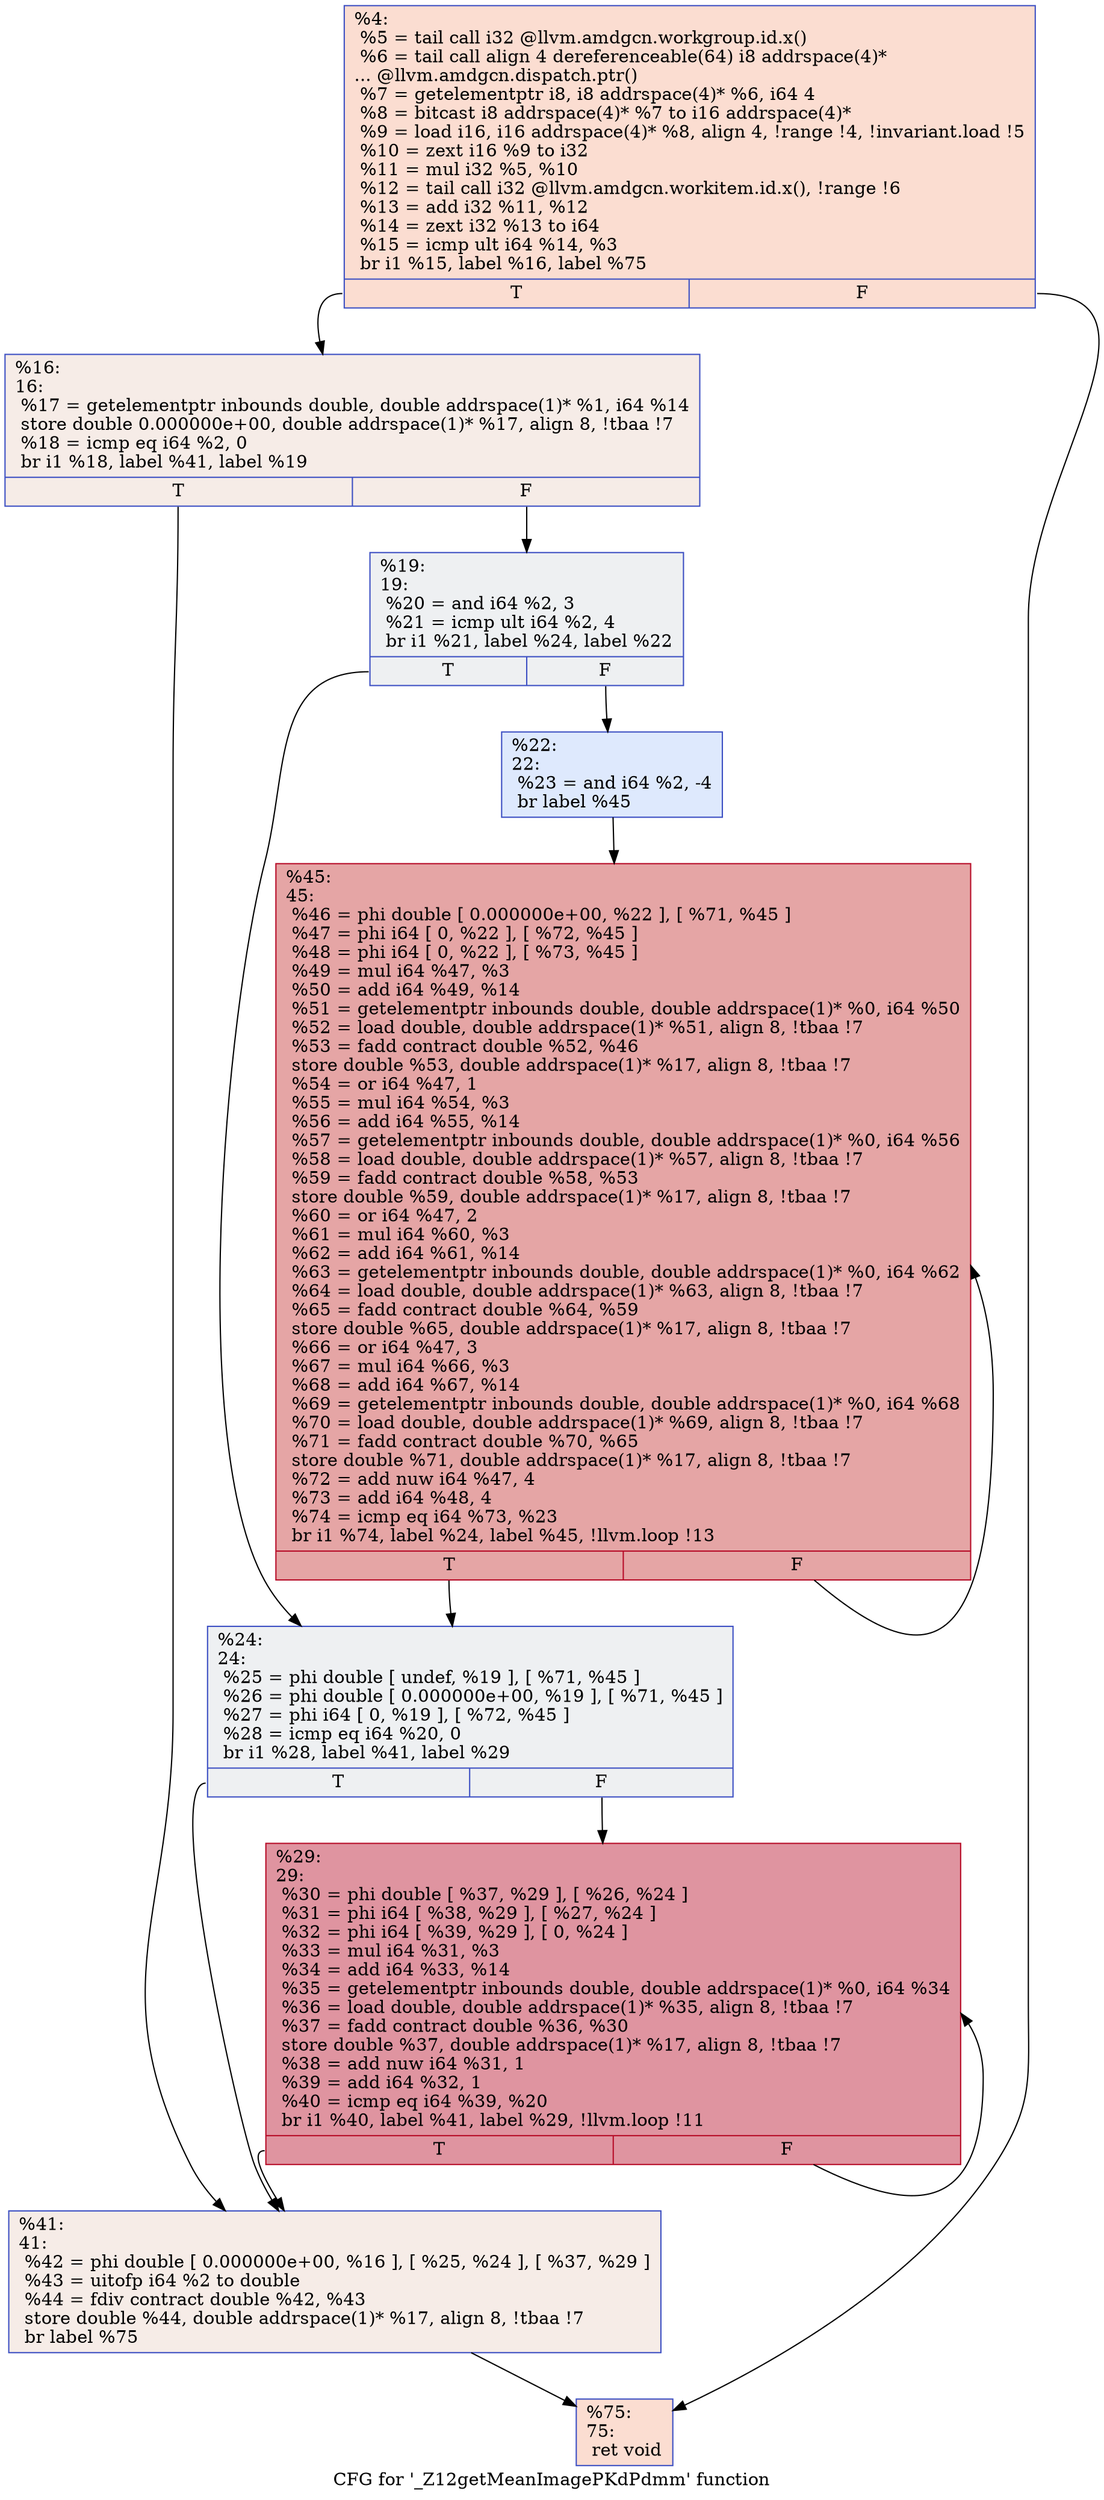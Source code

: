 digraph "CFG for '_Z12getMeanImagePKdPdmm' function" {
	label="CFG for '_Z12getMeanImagePKdPdmm' function";

	Node0x5aebbb0 [shape=record,color="#3d50c3ff", style=filled, fillcolor="#f7b39670",label="{%4:\l  %5 = tail call i32 @llvm.amdgcn.workgroup.id.x()\l  %6 = tail call align 4 dereferenceable(64) i8 addrspace(4)*\l... @llvm.amdgcn.dispatch.ptr()\l  %7 = getelementptr i8, i8 addrspace(4)* %6, i64 4\l  %8 = bitcast i8 addrspace(4)* %7 to i16 addrspace(4)*\l  %9 = load i16, i16 addrspace(4)* %8, align 4, !range !4, !invariant.load !5\l  %10 = zext i16 %9 to i32\l  %11 = mul i32 %5, %10\l  %12 = tail call i32 @llvm.amdgcn.workitem.id.x(), !range !6\l  %13 = add i32 %11, %12\l  %14 = zext i32 %13 to i64\l  %15 = icmp ult i64 %14, %3\l  br i1 %15, label %16, label %75\l|{<s0>T|<s1>F}}"];
	Node0x5aebbb0:s0 -> Node0x5aedb30;
	Node0x5aebbb0:s1 -> Node0x5aedbc0;
	Node0x5aedb30 [shape=record,color="#3d50c3ff", style=filled, fillcolor="#ead5c970",label="{%16:\l16:                                               \l  %17 = getelementptr inbounds double, double addrspace(1)* %1, i64 %14\l  store double 0.000000e+00, double addrspace(1)* %17, align 8, !tbaa !7\l  %18 = icmp eq i64 %2, 0\l  br i1 %18, label %41, label %19\l|{<s0>T|<s1>F}}"];
	Node0x5aedb30:s0 -> Node0x5aeea90;
	Node0x5aedb30:s1 -> Node0x5aeeb20;
	Node0x5aeeb20 [shape=record,color="#3d50c3ff", style=filled, fillcolor="#d9dce170",label="{%19:\l19:                                               \l  %20 = and i64 %2, 3\l  %21 = icmp ult i64 %2, 4\l  br i1 %21, label %24, label %22\l|{<s0>T|<s1>F}}"];
	Node0x5aeeb20:s0 -> Node0x5aeedb0;
	Node0x5aeeb20:s1 -> Node0x5aeee00;
	Node0x5aeee00 [shape=record,color="#3d50c3ff", style=filled, fillcolor="#b5cdfa70",label="{%22:\l22:                                               \l  %23 = and i64 %2, -4\l  br label %45\l}"];
	Node0x5aeee00 -> Node0x5aef000;
	Node0x5aeedb0 [shape=record,color="#3d50c3ff", style=filled, fillcolor="#d9dce170",label="{%24:\l24:                                               \l  %25 = phi double [ undef, %19 ], [ %71, %45 ]\l  %26 = phi double [ 0.000000e+00, %19 ], [ %71, %45 ]\l  %27 = phi i64 [ 0, %19 ], [ %72, %45 ]\l  %28 = icmp eq i64 %20, 0\l  br i1 %28, label %41, label %29\l|{<s0>T|<s1>F}}"];
	Node0x5aeedb0:s0 -> Node0x5aeea90;
	Node0x5aeedb0:s1 -> Node0x5aef820;
	Node0x5aef820 [shape=record,color="#b70d28ff", style=filled, fillcolor="#b70d2870",label="{%29:\l29:                                               \l  %30 = phi double [ %37, %29 ], [ %26, %24 ]\l  %31 = phi i64 [ %38, %29 ], [ %27, %24 ]\l  %32 = phi i64 [ %39, %29 ], [ 0, %24 ]\l  %33 = mul i64 %31, %3\l  %34 = add i64 %33, %14\l  %35 = getelementptr inbounds double, double addrspace(1)* %0, i64 %34\l  %36 = load double, double addrspace(1)* %35, align 8, !tbaa !7\l  %37 = fadd contract double %36, %30\l  store double %37, double addrspace(1)* %17, align 8, !tbaa !7\l  %38 = add nuw i64 %31, 1\l  %39 = add i64 %32, 1\l  %40 = icmp eq i64 %39, %20\l  br i1 %40, label %41, label %29, !llvm.loop !11\l|{<s0>T|<s1>F}}"];
	Node0x5aef820:s0 -> Node0x5aeea90;
	Node0x5aef820:s1 -> Node0x5aef820;
	Node0x5aeea90 [shape=record,color="#3d50c3ff", style=filled, fillcolor="#ead5c970",label="{%41:\l41:                                               \l  %42 = phi double [ 0.000000e+00, %16 ], [ %25, %24 ], [ %37, %29 ]\l  %43 = uitofp i64 %2 to double\l  %44 = fdiv contract double %42, %43\l  store double %44, double addrspace(1)* %17, align 8, !tbaa !7\l  br label %75\l}"];
	Node0x5aeea90 -> Node0x5aedbc0;
	Node0x5aef000 [shape=record,color="#b70d28ff", style=filled, fillcolor="#c5333470",label="{%45:\l45:                                               \l  %46 = phi double [ 0.000000e+00, %22 ], [ %71, %45 ]\l  %47 = phi i64 [ 0, %22 ], [ %72, %45 ]\l  %48 = phi i64 [ 0, %22 ], [ %73, %45 ]\l  %49 = mul i64 %47, %3\l  %50 = add i64 %49, %14\l  %51 = getelementptr inbounds double, double addrspace(1)* %0, i64 %50\l  %52 = load double, double addrspace(1)* %51, align 8, !tbaa !7\l  %53 = fadd contract double %52, %46\l  store double %53, double addrspace(1)* %17, align 8, !tbaa !7\l  %54 = or i64 %47, 1\l  %55 = mul i64 %54, %3\l  %56 = add i64 %55, %14\l  %57 = getelementptr inbounds double, double addrspace(1)* %0, i64 %56\l  %58 = load double, double addrspace(1)* %57, align 8, !tbaa !7\l  %59 = fadd contract double %58, %53\l  store double %59, double addrspace(1)* %17, align 8, !tbaa !7\l  %60 = or i64 %47, 2\l  %61 = mul i64 %60, %3\l  %62 = add i64 %61, %14\l  %63 = getelementptr inbounds double, double addrspace(1)* %0, i64 %62\l  %64 = load double, double addrspace(1)* %63, align 8, !tbaa !7\l  %65 = fadd contract double %64, %59\l  store double %65, double addrspace(1)* %17, align 8, !tbaa !7\l  %66 = or i64 %47, 3\l  %67 = mul i64 %66, %3\l  %68 = add i64 %67, %14\l  %69 = getelementptr inbounds double, double addrspace(1)* %0, i64 %68\l  %70 = load double, double addrspace(1)* %69, align 8, !tbaa !7\l  %71 = fadd contract double %70, %65\l  store double %71, double addrspace(1)* %17, align 8, !tbaa !7\l  %72 = add nuw i64 %47, 4\l  %73 = add i64 %48, 4\l  %74 = icmp eq i64 %73, %23\l  br i1 %74, label %24, label %45, !llvm.loop !13\l|{<s0>T|<s1>F}}"];
	Node0x5aef000:s0 -> Node0x5aeedb0;
	Node0x5aef000:s1 -> Node0x5aef000;
	Node0x5aedbc0 [shape=record,color="#3d50c3ff", style=filled, fillcolor="#f7b39670",label="{%75:\l75:                                               \l  ret void\l}"];
}
